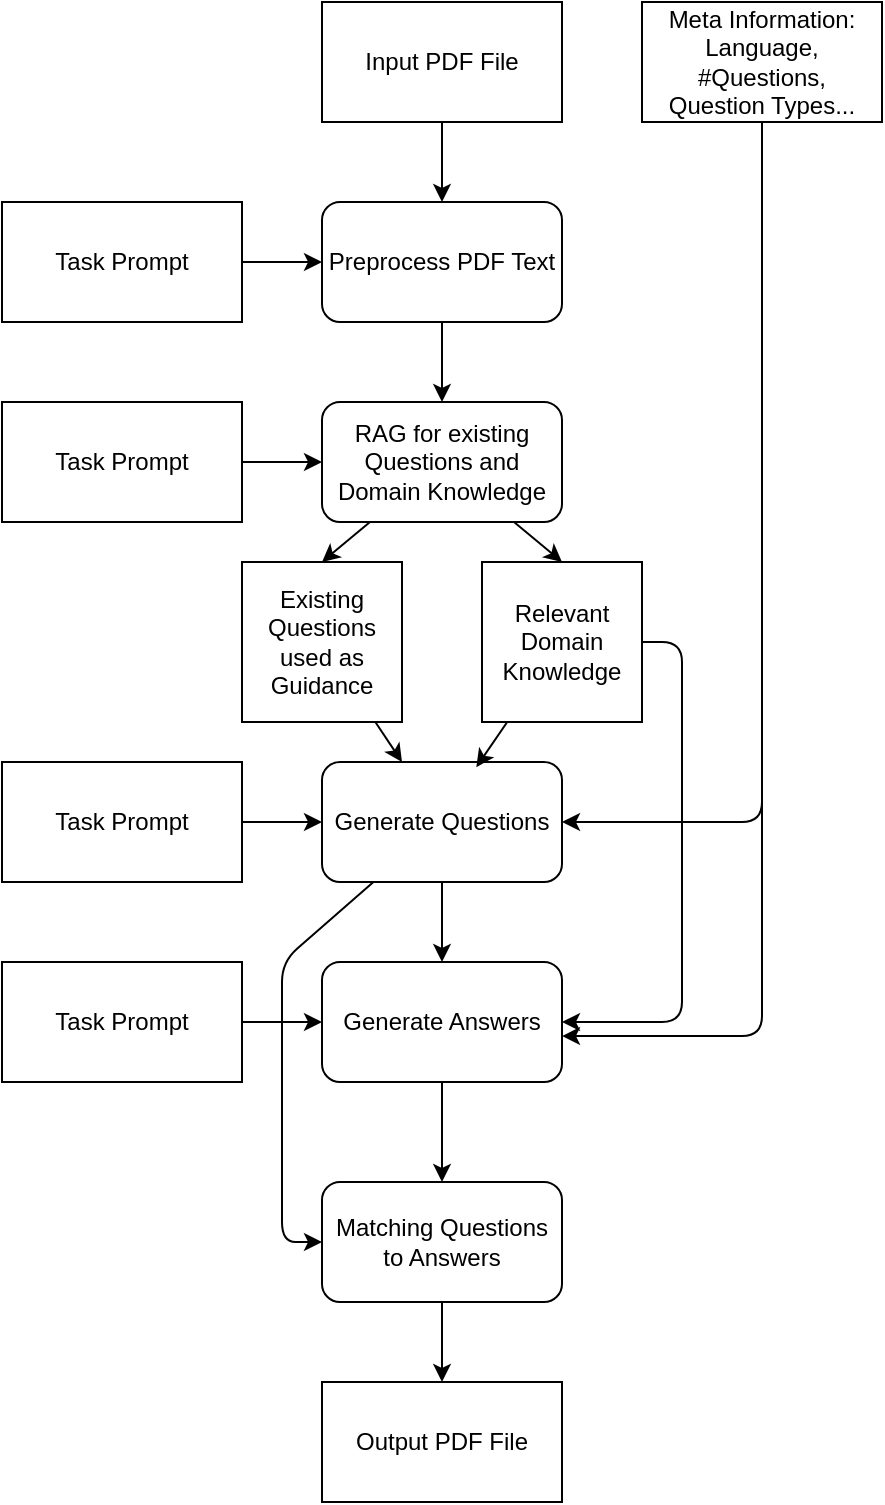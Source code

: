 <mxfile>
    <diagram id="8b5wSaXV6puJ_BWAJ90r" name="Page-1">
        <mxGraphModel dx="658" dy="365" grid="1" gridSize="10" guides="1" tooltips="1" connect="1" arrows="1" fold="1" page="1" pageScale="1" pageWidth="850" pageHeight="1100" math="0" shadow="0">
            <root>
                <mxCell id="0"/>
                <mxCell id="1" parent="0"/>
                <mxCell id="5" style="edgeStyle=none;html=1;" parent="1" source="2" target="3" edge="1">
                    <mxGeometry relative="1" as="geometry"/>
                </mxCell>
                <mxCell id="2" value="Preprocess PDF Text" style="rounded=1;whiteSpace=wrap;html=1;" parent="1" vertex="1">
                    <mxGeometry x="360" y="260" width="120" height="60" as="geometry"/>
                </mxCell>
                <mxCell id="19" style="edgeStyle=none;html=1;entryX=0.5;entryY=0;entryDx=0;entryDy=0;" parent="1" source="3" target="18" edge="1">
                    <mxGeometry relative="1" as="geometry"/>
                </mxCell>
                <mxCell id="20" style="edgeStyle=none;html=1;entryX=0.5;entryY=0;entryDx=0;entryDy=0;" parent="1" source="3" target="17" edge="1">
                    <mxGeometry relative="1" as="geometry"/>
                </mxCell>
                <mxCell id="3" value="RAG for existing Questions and Domain Knowledge" style="rounded=1;whiteSpace=wrap;html=1;" parent="1" vertex="1">
                    <mxGeometry x="360" y="360" width="120" height="60" as="geometry"/>
                </mxCell>
                <mxCell id="26" style="edgeStyle=none;html=1;entryX=0.5;entryY=0;entryDx=0;entryDy=0;" edge="1" parent="1" source="4" target="25">
                    <mxGeometry relative="1" as="geometry"/>
                </mxCell>
                <mxCell id="34" style="edgeStyle=none;html=1;entryX=0;entryY=0.5;entryDx=0;entryDy=0;" edge="1" parent="1" source="4" target="35">
                    <mxGeometry relative="1" as="geometry">
                        <mxPoint x="331.154" y="850" as="targetPoint"/>
                        <Array as="points">
                            <mxPoint x="340" y="640"/>
                            <mxPoint x="340" y="780"/>
                        </Array>
                    </mxGeometry>
                </mxCell>
                <mxCell id="4" value="Generate Questions" style="rounded=1;whiteSpace=wrap;html=1;" parent="1" vertex="1">
                    <mxGeometry x="360" y="540" width="120" height="60" as="geometry"/>
                </mxCell>
                <mxCell id="8" style="edgeStyle=none;html=1;entryX=0.5;entryY=0;entryDx=0;entryDy=0;" parent="1" source="7" target="2" edge="1">
                    <mxGeometry relative="1" as="geometry"/>
                </mxCell>
                <mxCell id="7" value="Input PDF File" style="rounded=0;whiteSpace=wrap;html=1;" parent="1" vertex="1">
                    <mxGeometry x="360" y="160" width="120" height="60" as="geometry"/>
                </mxCell>
                <mxCell id="10" style="edgeStyle=none;html=1;entryX=1;entryY=0.5;entryDx=0;entryDy=0;" parent="1" source="9" target="4" edge="1">
                    <mxGeometry relative="1" as="geometry">
                        <Array as="points">
                            <mxPoint x="580" y="570"/>
                        </Array>
                    </mxGeometry>
                </mxCell>
                <mxCell id="9" value="Meta Information:&lt;br&gt;Language, #Questions,&lt;div&gt;Question Types...&lt;/div&gt;" style="rounded=0;whiteSpace=wrap;html=1;" parent="1" vertex="1">
                    <mxGeometry x="520" y="160" width="120" height="60" as="geometry"/>
                </mxCell>
                <mxCell id="12" style="edgeStyle=none;html=1;entryX=0;entryY=0.5;entryDx=0;entryDy=0;" parent="1" source="11" target="2" edge="1">
                    <mxGeometry relative="1" as="geometry"/>
                </mxCell>
                <mxCell id="11" value="Task Prompt" style="rounded=0;whiteSpace=wrap;html=1;" parent="1" vertex="1">
                    <mxGeometry x="200" y="260" width="120" height="60" as="geometry"/>
                </mxCell>
                <mxCell id="14" style="edgeStyle=none;html=1;" parent="1" source="13" target="3" edge="1">
                    <mxGeometry relative="1" as="geometry"/>
                </mxCell>
                <mxCell id="13" value="Task Prompt" style="rounded=0;whiteSpace=wrap;html=1;" parent="1" vertex="1">
                    <mxGeometry x="200" y="360" width="120" height="60" as="geometry"/>
                </mxCell>
                <mxCell id="16" style="edgeStyle=none;html=1;entryX=0;entryY=0.5;entryDx=0;entryDy=0;" parent="1" source="15" target="4" edge="1">
                    <mxGeometry relative="1" as="geometry"/>
                </mxCell>
                <mxCell id="15" value="Task Prompt" style="rounded=0;whiteSpace=wrap;html=1;" parent="1" vertex="1">
                    <mxGeometry x="200" y="540" width="120" height="60" as="geometry"/>
                </mxCell>
                <mxCell id="27" style="edgeStyle=none;html=1;entryX=1;entryY=0.5;entryDx=0;entryDy=0;" edge="1" parent="1" source="17" target="25">
                    <mxGeometry relative="1" as="geometry">
                        <Array as="points">
                            <mxPoint x="540" y="480"/>
                            <mxPoint x="540" y="670"/>
                        </Array>
                    </mxGeometry>
                </mxCell>
                <mxCell id="17" value="Relevant Domain&lt;br&gt;Knowledge" style="rounded=0;whiteSpace=wrap;html=1;" parent="1" vertex="1">
                    <mxGeometry x="440" y="440" width="80" height="80" as="geometry"/>
                </mxCell>
                <mxCell id="21" style="edgeStyle=none;html=1;" parent="1" source="18" target="4" edge="1">
                    <mxGeometry relative="1" as="geometry"/>
                </mxCell>
                <mxCell id="18" value="Existing Questions&lt;div&gt;used as Guidance&lt;/div&gt;" style="rounded=0;whiteSpace=wrap;html=1;" parent="1" vertex="1">
                    <mxGeometry x="320" y="440" width="80" height="80" as="geometry"/>
                </mxCell>
                <mxCell id="22" style="edgeStyle=none;html=1;entryX=0.643;entryY=0.043;entryDx=0;entryDy=0;entryPerimeter=0;" parent="1" source="17" target="4" edge="1">
                    <mxGeometry relative="1" as="geometry"/>
                </mxCell>
                <mxCell id="29" style="edgeStyle=none;html=1;entryX=0;entryY=0.5;entryDx=0;entryDy=0;" edge="1" parent="1" source="24" target="25">
                    <mxGeometry relative="1" as="geometry"/>
                </mxCell>
                <mxCell id="24" value="Task Prompt" style="rounded=0;whiteSpace=wrap;html=1;" vertex="1" parent="1">
                    <mxGeometry x="200" y="640" width="120" height="60" as="geometry"/>
                </mxCell>
                <mxCell id="33" style="edgeStyle=none;html=1;" edge="1" parent="1" source="25" target="35">
                    <mxGeometry relative="1" as="geometry">
                        <mxPoint x="560" y="840" as="targetPoint"/>
                    </mxGeometry>
                </mxCell>
                <mxCell id="25" value="Generate Answers" style="rounded=1;whiteSpace=wrap;html=1;" vertex="1" parent="1">
                    <mxGeometry x="360" y="640" width="120" height="60" as="geometry"/>
                </mxCell>
                <mxCell id="28" style="edgeStyle=none;html=1;entryX=1;entryY=0.617;entryDx=0;entryDy=0;entryPerimeter=0;" edge="1" parent="1" source="9" target="25">
                    <mxGeometry relative="1" as="geometry">
                        <Array as="points">
                            <mxPoint x="580" y="677"/>
                        </Array>
                    </mxGeometry>
                </mxCell>
                <mxCell id="38" style="edgeStyle=none;html=1;" edge="1" parent="1" source="35" target="37">
                    <mxGeometry relative="1" as="geometry"/>
                </mxCell>
                <mxCell id="35" value="Matching Questions to Answers" style="rounded=1;whiteSpace=wrap;html=1;" vertex="1" parent="1">
                    <mxGeometry x="360" y="750" width="120" height="60" as="geometry"/>
                </mxCell>
                <mxCell id="37" value="Output PDF File" style="rounded=0;whiteSpace=wrap;html=1;" vertex="1" parent="1">
                    <mxGeometry x="360" y="850" width="120" height="60" as="geometry"/>
                </mxCell>
            </root>
        </mxGraphModel>
    </diagram>
</mxfile>